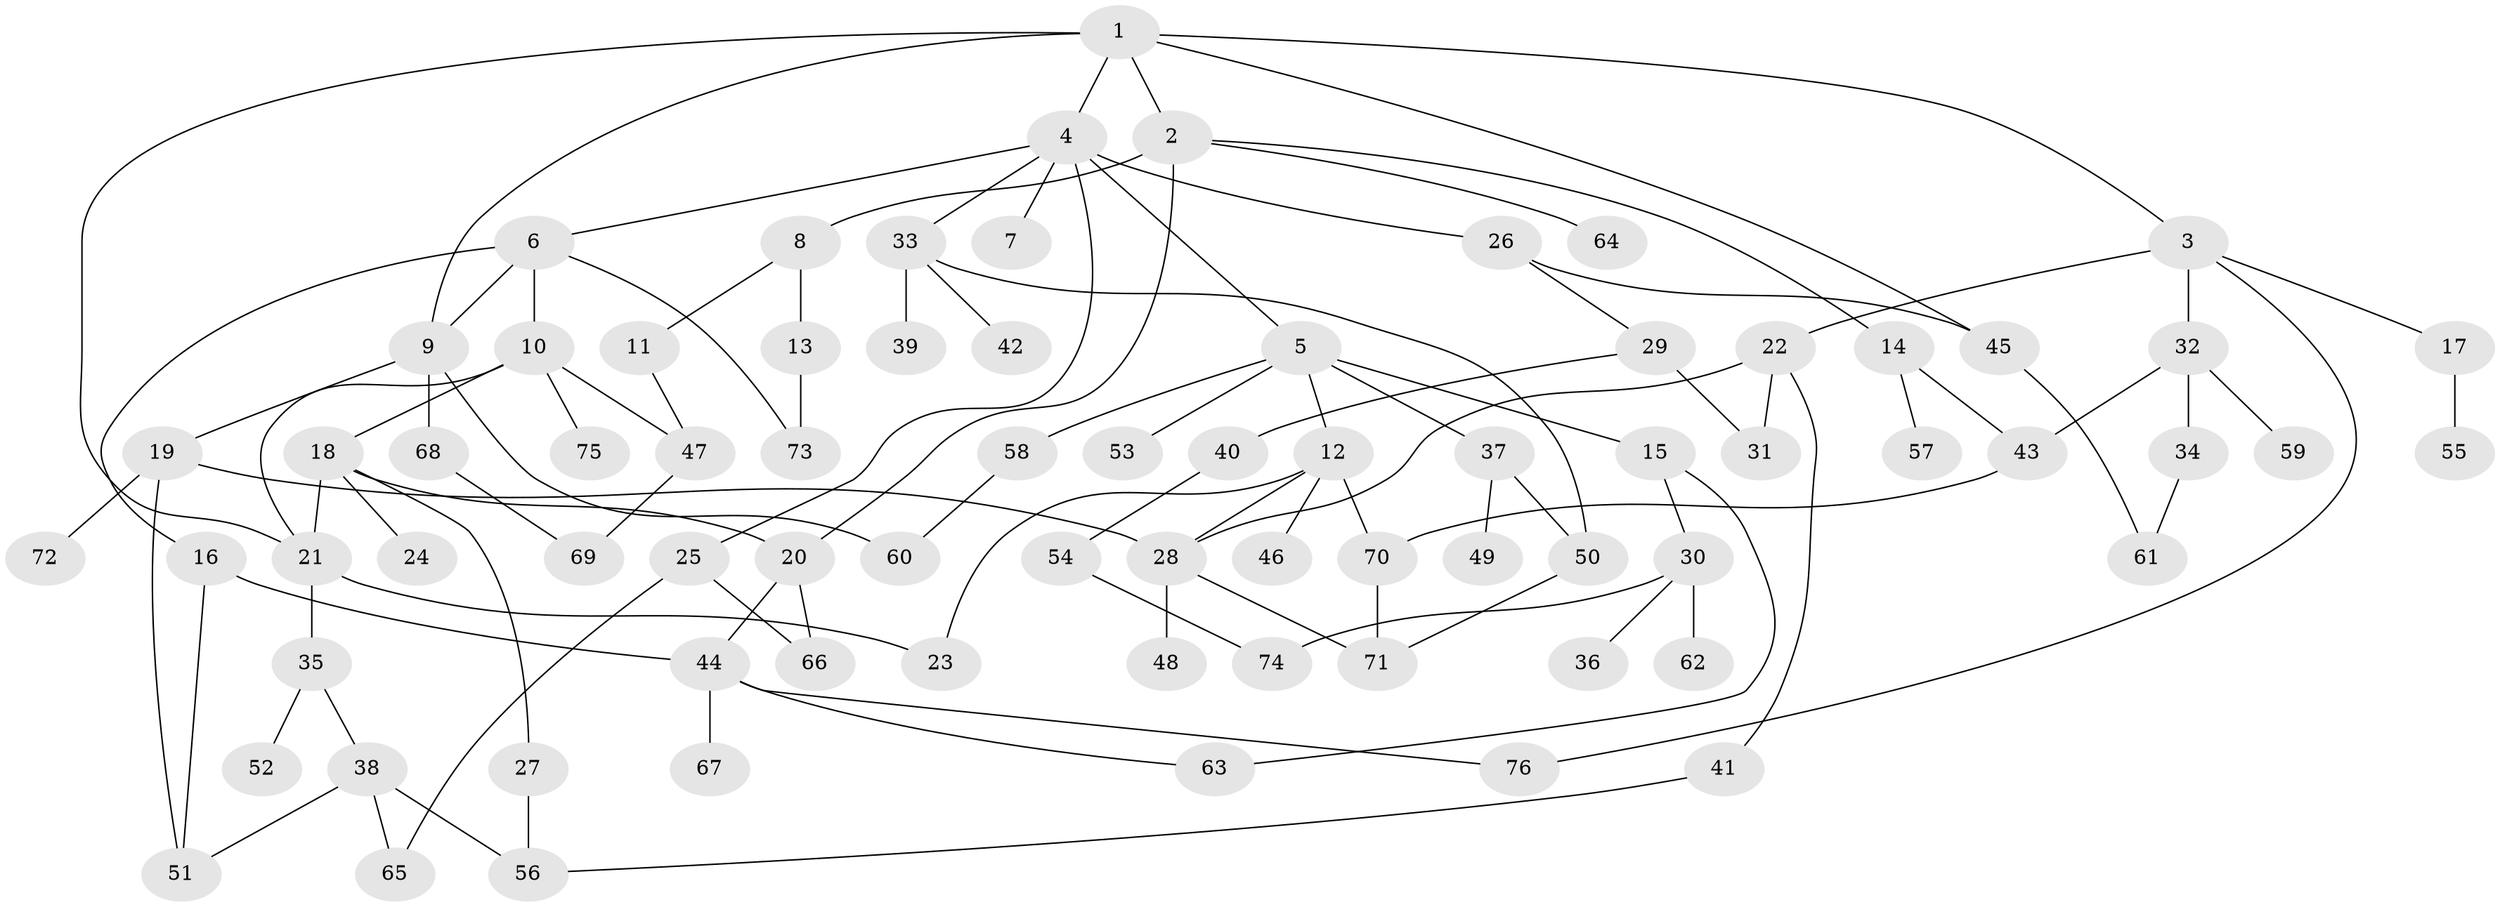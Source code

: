 // Generated by graph-tools (version 1.1) at 2025/10/02/27/25 16:10:51]
// undirected, 76 vertices, 104 edges
graph export_dot {
graph [start="1"]
  node [color=gray90,style=filled];
  1;
  2;
  3;
  4;
  5;
  6;
  7;
  8;
  9;
  10;
  11;
  12;
  13;
  14;
  15;
  16;
  17;
  18;
  19;
  20;
  21;
  22;
  23;
  24;
  25;
  26;
  27;
  28;
  29;
  30;
  31;
  32;
  33;
  34;
  35;
  36;
  37;
  38;
  39;
  40;
  41;
  42;
  43;
  44;
  45;
  46;
  47;
  48;
  49;
  50;
  51;
  52;
  53;
  54;
  55;
  56;
  57;
  58;
  59;
  60;
  61;
  62;
  63;
  64;
  65;
  66;
  67;
  68;
  69;
  70;
  71;
  72;
  73;
  74;
  75;
  76;
  1 -- 2;
  1 -- 3;
  1 -- 4;
  1 -- 9;
  1 -- 45;
  1 -- 21;
  2 -- 8;
  2 -- 14;
  2 -- 20;
  2 -- 64;
  3 -- 17;
  3 -- 22;
  3 -- 32;
  3 -- 76;
  4 -- 5;
  4 -- 6;
  4 -- 7;
  4 -- 25;
  4 -- 26;
  4 -- 33;
  5 -- 12;
  5 -- 15;
  5 -- 37;
  5 -- 53;
  5 -- 58;
  6 -- 10;
  6 -- 16;
  6 -- 73;
  6 -- 9;
  8 -- 11;
  8 -- 13;
  9 -- 19;
  9 -- 60;
  9 -- 68;
  10 -- 18;
  10 -- 21;
  10 -- 47;
  10 -- 75;
  11 -- 47;
  12 -- 23;
  12 -- 46;
  12 -- 70;
  12 -- 28;
  13 -- 73;
  14 -- 43;
  14 -- 57;
  15 -- 30;
  15 -- 63;
  16 -- 44;
  16 -- 51;
  17 -- 55;
  18 -- 24;
  18 -- 27;
  18 -- 20;
  18 -- 21;
  19 -- 28;
  19 -- 72;
  19 -- 51;
  20 -- 66;
  20 -- 44;
  21 -- 35;
  21 -- 23;
  22 -- 31;
  22 -- 41;
  22 -- 28;
  25 -- 65;
  25 -- 66;
  26 -- 29;
  26 -- 45;
  27 -- 56;
  28 -- 48;
  28 -- 71;
  29 -- 40;
  29 -- 31;
  30 -- 36;
  30 -- 62;
  30 -- 74;
  32 -- 34;
  32 -- 59;
  32 -- 43;
  33 -- 39;
  33 -- 42;
  33 -- 50;
  34 -- 61;
  35 -- 38;
  35 -- 52;
  37 -- 49;
  37 -- 50;
  38 -- 56;
  38 -- 65;
  38 -- 51;
  40 -- 54;
  41 -- 56;
  43 -- 70;
  44 -- 67;
  44 -- 76;
  44 -- 63;
  45 -- 61;
  47 -- 69;
  50 -- 71;
  54 -- 74;
  58 -- 60;
  68 -- 69;
  70 -- 71;
}
